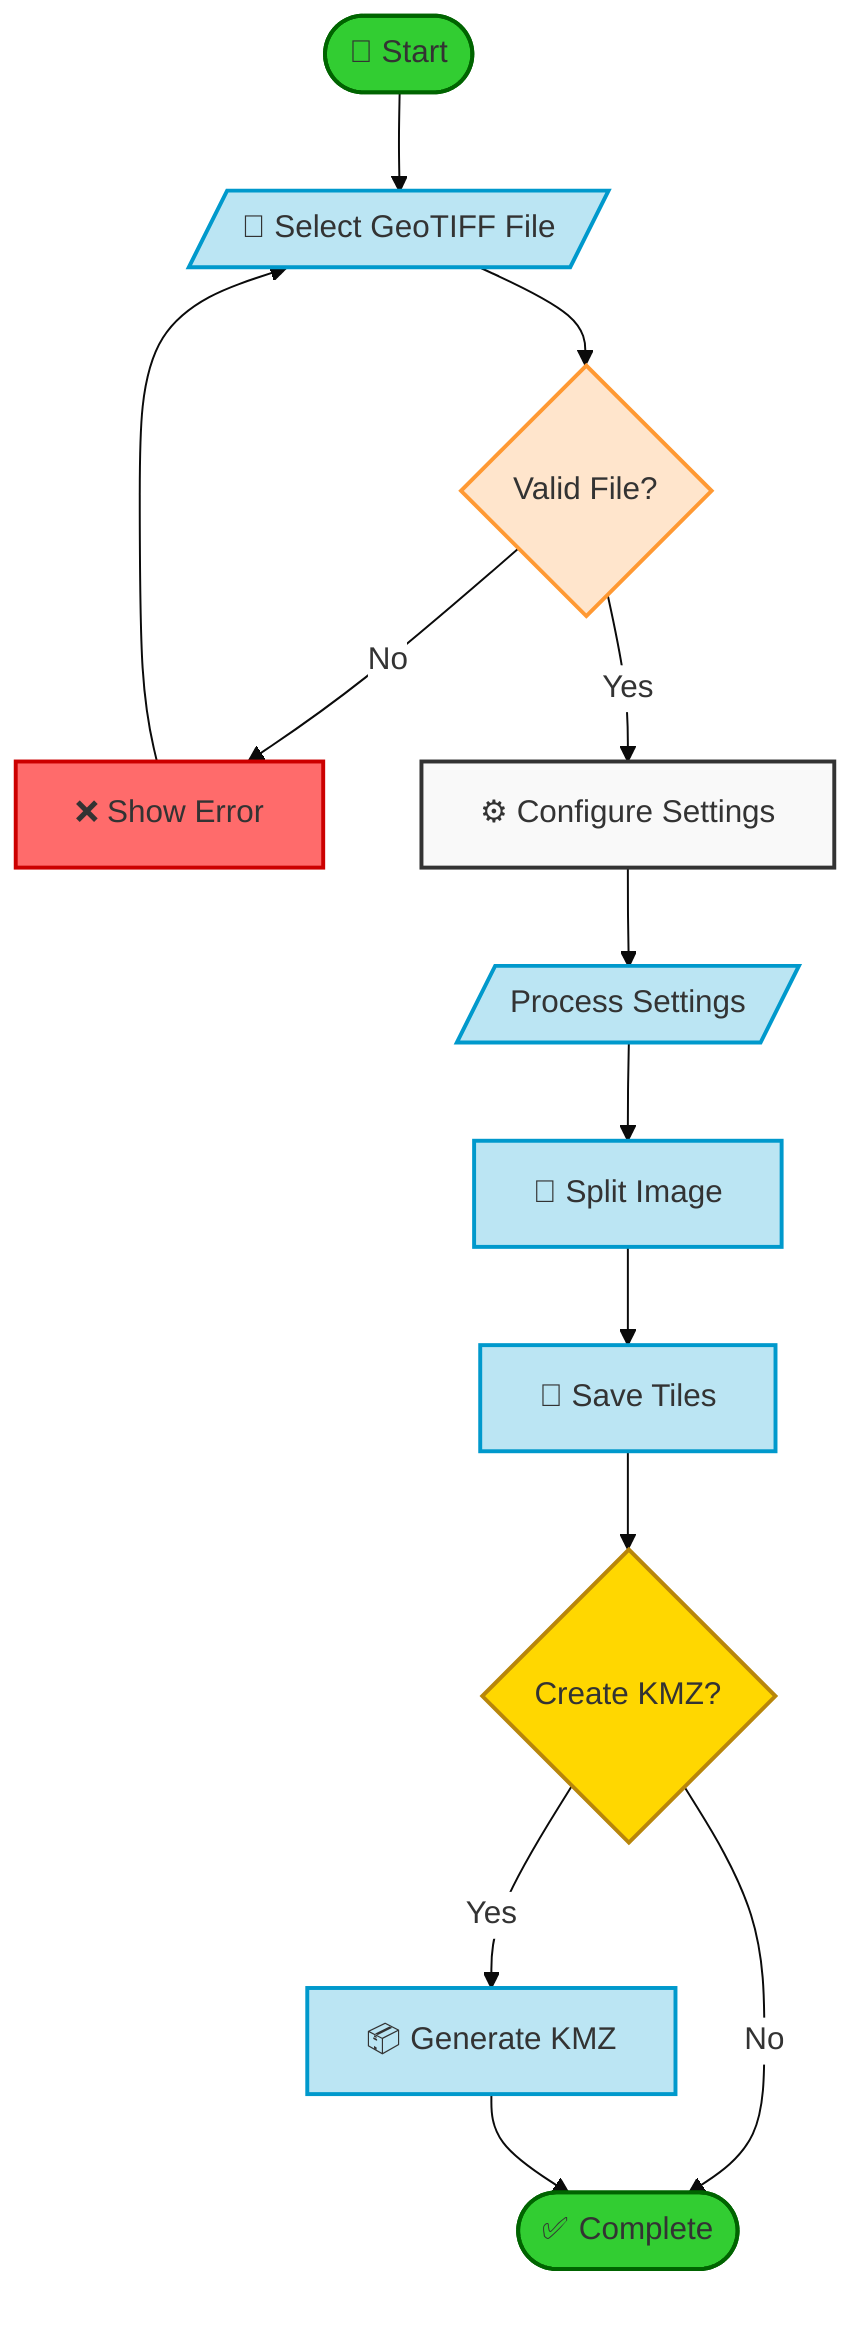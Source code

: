 %%{init: {'theme': 'base', 'themeVariables': { 'primaryColor': '#32CD32', 'edgeLabelBackground':'#FFFFFF', 'tertiaryColor': '#fff0f0'}}}%%
flowchart TD
    style Start fill:#32CD32,stroke:#006400,stroke-width:2px
    style Complete fill:#32CD32,stroke:#006400,stroke-width:2px
    style ShowError fill:#FF6B6B,stroke:#CC0000,stroke-width:2px
    style KMZOption fill:#FFD700,stroke:#B8860B,stroke-width:2px

    Start([🚀 Start]) --> InputFile[/📂 Select GeoTIFF File/]
    InputFile --> ValidateFile{Valid File?}
    ValidateFile -->|No| ShowError[❌ Show Error]
    ShowError --> InputFile
    ValidateFile -->|Yes| ConfigureSettings[⚙️ Configure Settings]
    ConfigureSettings --> ProcessSettings[/Process Settings/]
    ProcessSettings --> SplitImage[🔄 Split Image]
    SplitImage --> SaveTiles[💾 Save Tiles]
    SaveTiles --> KMZOption{Create KMZ?}
    KMZOption -->|Yes| CreateKMZ[📦 Generate KMZ]
    KMZOption -->|No| Complete
    CreateKMZ --> Complete([✅ Complete])

    classDef default fill:#f9f9f9,stroke:#333,stroke-width:2px;
    classDef process fill:#BBE5F3,stroke:#0099CC,stroke-width:2px;
    classDef decision fill:#FFE5CC,stroke:#FF9933,stroke-width:2px;
    
    class InputFile,ProcessSettings,SplitImage,SaveTiles,CreateKMZ process;
    class ValidateFile,KMZOption decision;